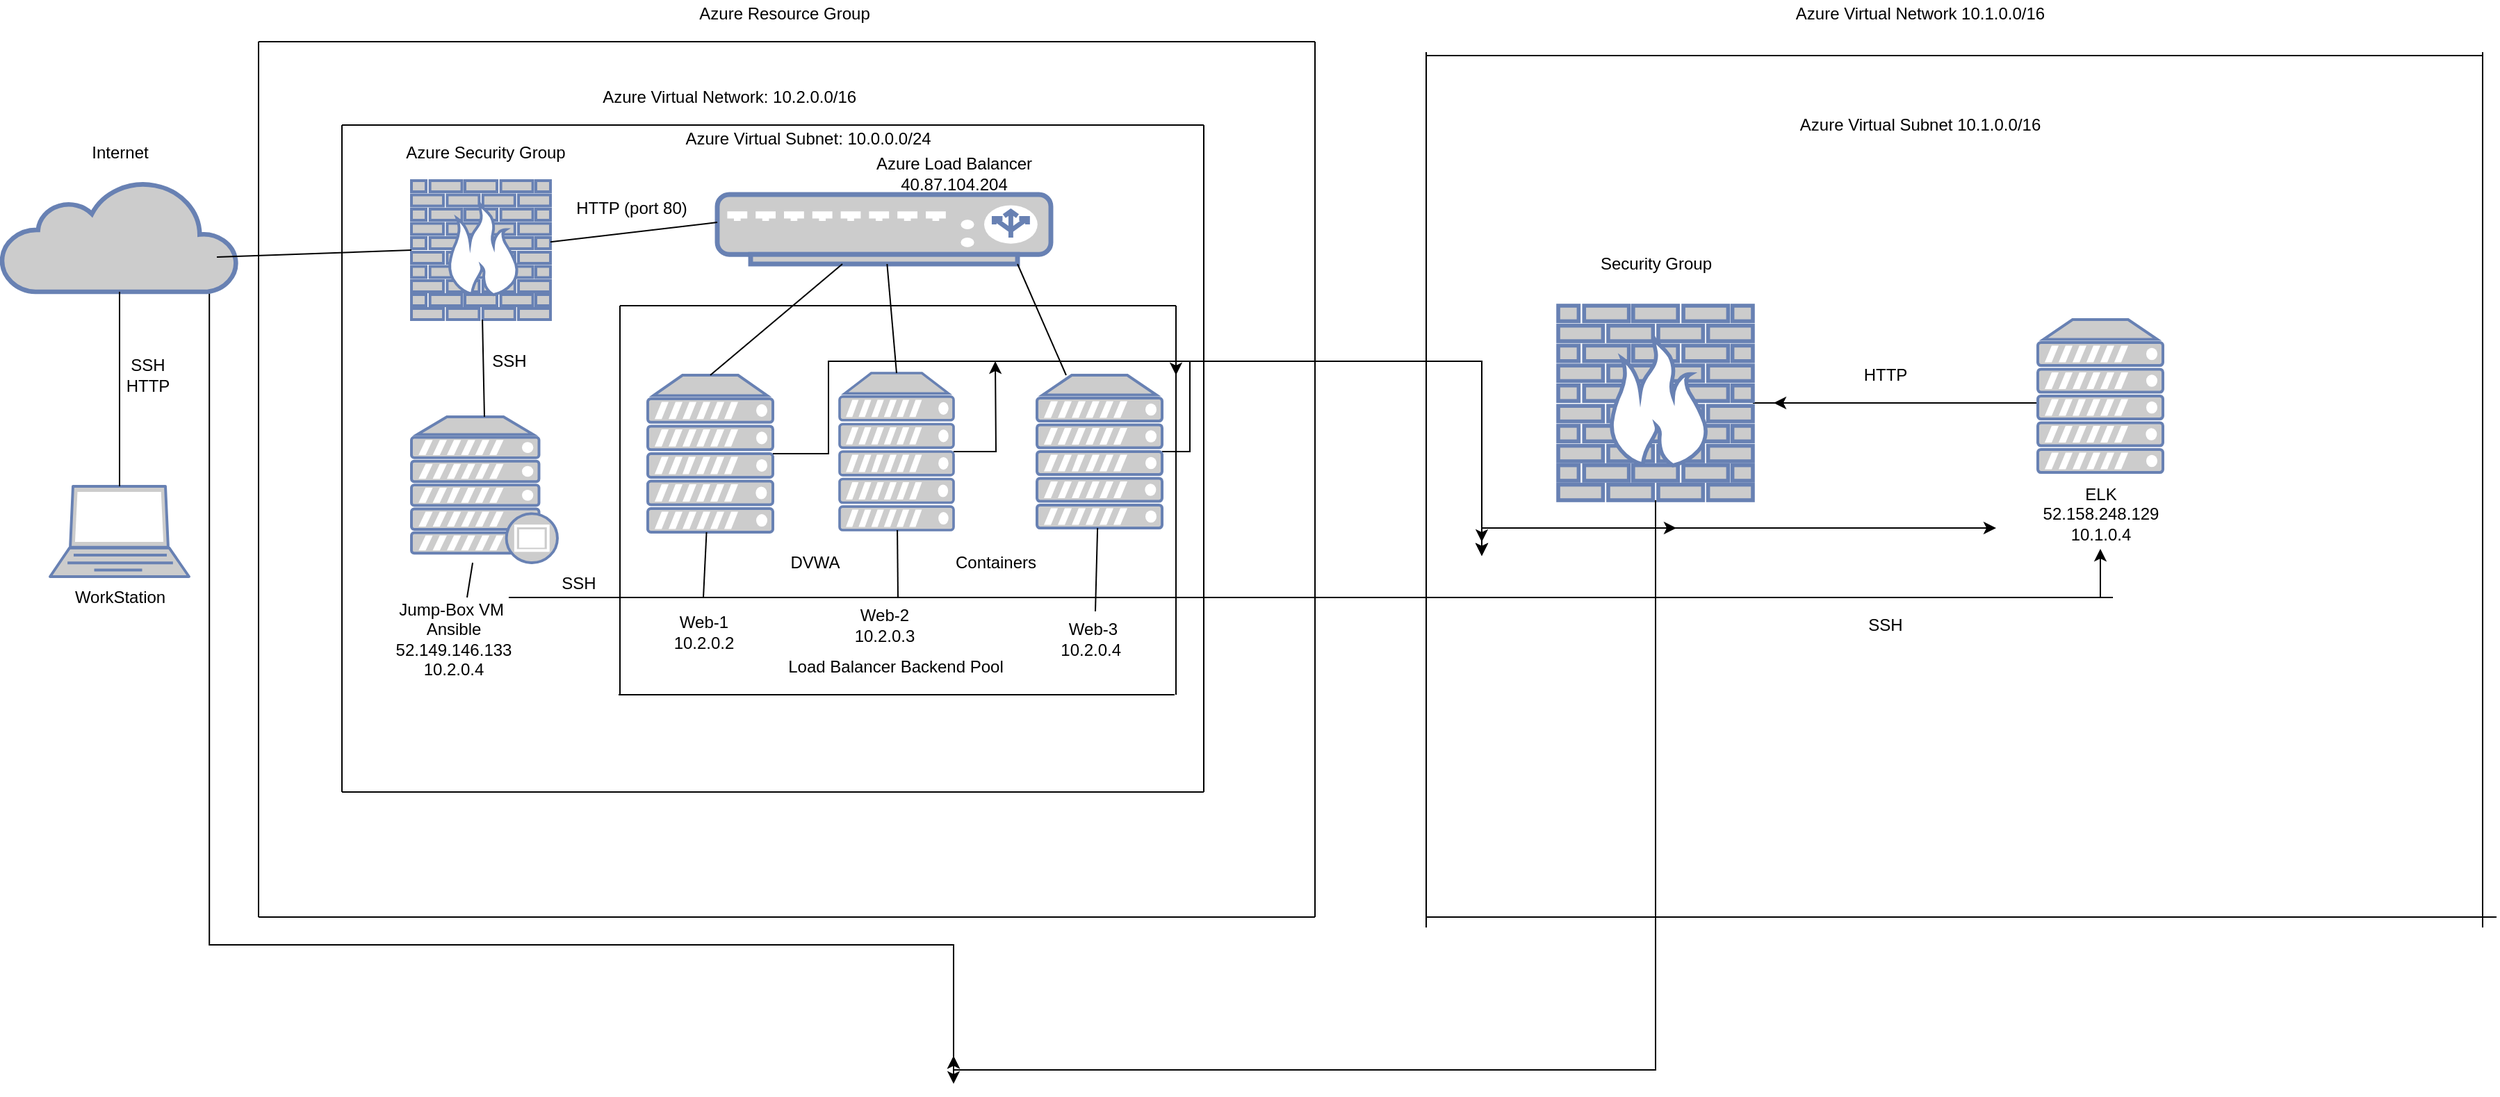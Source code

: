 <mxfile version="13.6.2" type="device"><diagram id="0aZIcqJYv0xHYEN_iTVV" name="Page-1"><mxGraphModel dx="1022" dy="813" grid="1" gridSize="10" guides="1" tooltips="1" connect="1" arrows="1" fold="1" page="1" pageScale="1" pageWidth="850" pageHeight="1100" math="0" shadow="0"><root><mxCell id="0"/><mxCell id="1" parent="0"/><mxCell id="CEuhcZwERequhoNMUjzh-2" value="" style="fontColor=#0066CC;verticalAlign=top;verticalLabelPosition=bottom;labelPosition=center;align=center;html=1;outlineConnect=0;fillColor=#CCCCCC;strokeColor=#6881B3;gradientColor=none;gradientDirection=north;strokeWidth=2;shape=mxgraph.networks.laptop;" parent="1" vertex="1"><mxGeometry x="50" y="570" width="100" height="65" as="geometry"/></mxCell><mxCell id="s95qfQ6q8wHy8Fwxqtak-39" style="edgeStyle=orthogonalEdgeStyle;rounded=0;orthogonalLoop=1;jettySize=auto;html=1;exitX=0.88;exitY=1;exitDx=0;exitDy=0;exitPerimeter=0;strokeColor=#000000;" edge="1" parent="1" source="CEuhcZwERequhoNMUjzh-3"><mxGeometry relative="1" as="geometry"><mxPoint x="700" y="1000" as="targetPoint"/><Array as="points"><mxPoint x="165" y="900"/><mxPoint x="700" y="900"/></Array></mxGeometry></mxCell><mxCell id="CEuhcZwERequhoNMUjzh-3" value="" style="html=1;outlineConnect=0;fillColor=#CCCCCC;strokeColor=#6881B3;gradientColor=none;gradientDirection=north;strokeWidth=2;shape=mxgraph.networks.cloud;fontColor=#ffffff;" parent="1" vertex="1"><mxGeometry x="15" y="350" width="170" height="80" as="geometry"/></mxCell><mxCell id="CEuhcZwERequhoNMUjzh-6" value="" style="fontColor=#0066CC;verticalAlign=top;verticalLabelPosition=bottom;labelPosition=center;align=center;html=1;outlineConnect=0;fillColor=#CCCCCC;strokeColor=#6881B3;gradientColor=none;gradientDirection=north;strokeWidth=2;shape=mxgraph.networks.firewall;" parent="1" vertex="1"><mxGeometry x="310" y="350" width="100" height="100" as="geometry"/></mxCell><mxCell id="s95qfQ6q8wHy8Fwxqtak-29" style="edgeStyle=orthogonalEdgeStyle;rounded=0;orthogonalLoop=1;jettySize=auto;html=1;strokeColor=#000000;" edge="1" parent="1" source="CEuhcZwERequhoNMUjzh-12"><mxGeometry relative="1" as="geometry"><mxPoint x="1080" y="620" as="targetPoint"/><Array as="points"><mxPoint x="610" y="547"/><mxPoint x="610" y="480"/></Array></mxGeometry></mxCell><mxCell id="CEuhcZwERequhoNMUjzh-12" value="" style="fontColor=#0066CC;verticalAlign=top;verticalLabelPosition=bottom;labelPosition=center;align=center;html=1;outlineConnect=0;fillColor=#CCCCCC;strokeColor=#6881B3;gradientColor=none;gradientDirection=north;strokeWidth=2;shape=mxgraph.networks.server;" parent="1" vertex="1"><mxGeometry x="480" y="490" width="90" height="113" as="geometry"/></mxCell><mxCell id="s95qfQ6q8wHy8Fwxqtak-30" style="edgeStyle=orthogonalEdgeStyle;rounded=0;orthogonalLoop=1;jettySize=auto;html=1;strokeColor=#000000;" edge="1" parent="1" source="CEuhcZwERequhoNMUjzh-13"><mxGeometry relative="1" as="geometry"><mxPoint x="730" y="480" as="targetPoint"/></mxGeometry></mxCell><mxCell id="CEuhcZwERequhoNMUjzh-13" value="" style="fontColor=#0066CC;verticalAlign=top;verticalLabelPosition=bottom;labelPosition=center;align=center;html=1;outlineConnect=0;fillColor=#CCCCCC;strokeColor=#6881B3;gradientColor=none;gradientDirection=north;strokeWidth=2;shape=mxgraph.networks.server;" parent="1" vertex="1"><mxGeometry x="618" y="488.5" width="82" height="113" as="geometry"/></mxCell><mxCell id="CEuhcZwERequhoNMUjzh-22" value="" style="edgeStyle=none;rounded=0;orthogonalLoop=1;jettySize=auto;html=1;exitX=0.5;exitY=0;exitDx=0;exitDy=0;exitPerimeter=0;entryX=0.5;entryY=0;entryDx=0;entryDy=0;entryPerimeter=0;" parent="1" source="CEuhcZwERequhoNMUjzh-14" target="CEuhcZwERequhoNMUjzh-14" edge="1"><mxGeometry relative="1" as="geometry"/></mxCell><mxCell id="s95qfQ6q8wHy8Fwxqtak-31" style="edgeStyle=orthogonalEdgeStyle;rounded=0;orthogonalLoop=1;jettySize=auto;html=1;strokeColor=#000000;" edge="1" parent="1" source="CEuhcZwERequhoNMUjzh-14"><mxGeometry relative="1" as="geometry"><mxPoint x="860" y="490" as="targetPoint"/><Array as="points"><mxPoint x="870" y="545"/><mxPoint x="870" y="480"/><mxPoint x="860" y="480"/></Array></mxGeometry></mxCell><mxCell id="CEuhcZwERequhoNMUjzh-14" value="" style="fontColor=#0066CC;verticalAlign=top;verticalLabelPosition=bottom;labelPosition=center;align=center;html=1;outlineConnect=0;fillColor=#CCCCCC;strokeColor=#6881B3;gradientColor=none;gradientDirection=north;strokeWidth=2;shape=mxgraph.networks.server;" parent="1" vertex="1"><mxGeometry x="760" y="490" width="90" height="110" as="geometry"/></mxCell><mxCell id="CEuhcZwERequhoNMUjzh-16" value="" style="fontColor=#0066CC;verticalAlign=top;verticalLabelPosition=bottom;labelPosition=center;align=center;html=1;outlineConnect=0;fillColor=#CCCCCC;strokeColor=#6881B3;gradientColor=none;gradientDirection=north;strokeWidth=2;shape=mxgraph.networks.proxy_server;" parent="1" vertex="1"><mxGeometry x="310" y="520" width="105" height="105" as="geometry"/></mxCell><mxCell id="CEuhcZwERequhoNMUjzh-17" value="" style="fontColor=#0066CC;verticalAlign=top;verticalLabelPosition=bottom;labelPosition=center;align=center;html=1;outlineConnect=0;fillColor=#CCCCCC;strokeColor=#6881B3;gradientColor=none;gradientDirection=north;strokeWidth=2;shape=mxgraph.networks.load_balancer;" parent="1" vertex="1"><mxGeometry x="530" y="360" width="240" height="50" as="geometry"/></mxCell><mxCell id="CEuhcZwERequhoNMUjzh-18" value="HTTP (port 80)" style="text;html=1;align=center;verticalAlign=middle;resizable=0;points=[];autosize=1;" parent="1" vertex="1"><mxGeometry x="417.5" y="360" width="100" height="20" as="geometry"/></mxCell><mxCell id="CEuhcZwERequhoNMUjzh-37" style="edgeStyle=none;rounded=0;orthogonalLoop=1;jettySize=auto;html=1;exitX=1;exitY=0;exitDx=0;exitDy=0;" parent="1" edge="1"><mxGeometry relative="1" as="geometry"><mxPoint x="900" y="680" as="sourcePoint"/><mxPoint x="900" y="680" as="targetPoint"/></mxGeometry></mxCell><mxCell id="CEuhcZwERequhoNMUjzh-45" value="" style="endArrow=none;html=1;exitX=0.5;exitY=0;exitDx=0;exitDy=0;exitPerimeter=0;" parent="1" source="CEuhcZwERequhoNMUjzh-12" edge="1"><mxGeometry width="50" height="50" relative="1" as="geometry"><mxPoint x="570" y="460" as="sourcePoint"/><mxPoint x="620" y="410" as="targetPoint"/></mxGeometry></mxCell><mxCell id="CEuhcZwERequhoNMUjzh-47" value="" style="endArrow=none;html=1;exitX=0.9;exitY=1;exitDx=0;exitDy=0;exitPerimeter=0;" parent="1" source="CEuhcZwERequhoNMUjzh-17" target="CEuhcZwERequhoNMUjzh-14" edge="1"><mxGeometry width="50" height="50" relative="1" as="geometry"><mxPoint x="790" y="480" as="sourcePoint"/><mxPoint x="840" y="430" as="targetPoint"/></mxGeometry></mxCell><mxCell id="CEuhcZwERequhoNMUjzh-50" value="" style="endArrow=none;html=1;exitX=0.5;exitY=0;exitDx=0;exitDy=0;exitPerimeter=0;" parent="1" source="CEuhcZwERequhoNMUjzh-13" target="CEuhcZwERequhoNMUjzh-17" edge="1"><mxGeometry width="50" height="50" relative="1" as="geometry"><mxPoint x="630" y="520" as="sourcePoint"/><mxPoint x="680" y="470" as="targetPoint"/></mxGeometry></mxCell><mxCell id="CEuhcZwERequhoNMUjzh-52" value="" style="endArrow=none;html=1;exitX=0.5;exitY=0;exitDx=0;exitDy=0;exitPerimeter=0;" parent="1" source="CEuhcZwERequhoNMUjzh-16" target="CEuhcZwERequhoNMUjzh-6" edge="1"><mxGeometry width="50" height="50" relative="1" as="geometry"><mxPoint x="630" y="520" as="sourcePoint"/><mxPoint x="390" y="460" as="targetPoint"/><Array as="points"/></mxGeometry></mxCell><mxCell id="CEuhcZwERequhoNMUjzh-53" value="" style="endArrow=none;html=1;" parent="1" edge="1"><mxGeometry width="50" height="50" relative="1" as="geometry"><mxPoint x="260" y="310" as="sourcePoint"/><mxPoint x="880" y="310" as="targetPoint"/></mxGeometry></mxCell><mxCell id="CEuhcZwERequhoNMUjzh-54" value="" style="endArrow=none;html=1;" parent="1" edge="1"><mxGeometry width="50" height="50" relative="1" as="geometry"><mxPoint x="260" y="790" as="sourcePoint"/><mxPoint x="260" y="310" as="targetPoint"/></mxGeometry></mxCell><mxCell id="CEuhcZwERequhoNMUjzh-55" value="" style="endArrow=none;html=1;" parent="1" edge="1"><mxGeometry width="50" height="50" relative="1" as="geometry"><mxPoint x="260" y="790" as="sourcePoint"/><mxPoint x="880" y="790" as="targetPoint"/></mxGeometry></mxCell><mxCell id="CEuhcZwERequhoNMUjzh-58" value="" style="endArrow=none;html=1;" parent="1" edge="1"><mxGeometry width="50" height="50" relative="1" as="geometry"><mxPoint x="880" y="790" as="sourcePoint"/><mxPoint x="880" y="310" as="targetPoint"/></mxGeometry></mxCell><mxCell id="CEuhcZwERequhoNMUjzh-61" value="" style="endArrow=none;html=1;" parent="1" source="CEuhcZwERequhoNMUjzh-6" edge="1"><mxGeometry width="50" height="50" relative="1" as="geometry"><mxPoint x="480" y="430" as="sourcePoint"/><mxPoint x="530" y="380" as="targetPoint"/></mxGeometry></mxCell><mxCell id="CEuhcZwERequhoNMUjzh-63" value="" style="endArrow=none;html=1;" parent="1" edge="1"><mxGeometry width="50" height="50" relative="1" as="geometry"><mxPoint x="460" y="440" as="sourcePoint"/><mxPoint x="860" y="440" as="targetPoint"/></mxGeometry></mxCell><mxCell id="CEuhcZwERequhoNMUjzh-64" value="" style="endArrow=none;html=1;" parent="1" edge="1"><mxGeometry width="50" height="50" relative="1" as="geometry"><mxPoint x="460" y="720" as="sourcePoint"/><mxPoint x="460" y="440" as="targetPoint"/></mxGeometry></mxCell><mxCell id="CEuhcZwERequhoNMUjzh-65" value="" style="endArrow=none;html=1;" parent="1" edge="1"><mxGeometry width="50" height="50" relative="1" as="geometry"><mxPoint x="459" y="720" as="sourcePoint"/><mxPoint x="859" y="720" as="targetPoint"/></mxGeometry></mxCell><mxCell id="CEuhcZwERequhoNMUjzh-66" value="" style="endArrow=none;html=1;" parent="1" edge="1"><mxGeometry width="50" height="50" relative="1" as="geometry"><mxPoint x="860" y="720" as="sourcePoint"/><mxPoint x="860" y="440" as="targetPoint"/></mxGeometry></mxCell><mxCell id="CEuhcZwERequhoNMUjzh-67" value="" style="endArrow=none;html=1;" parent="1" edge="1"><mxGeometry width="50" height="50" relative="1" as="geometry"><mxPoint x="380" y="650" as="sourcePoint"/><mxPoint x="840" y="650" as="targetPoint"/></mxGeometry></mxCell><mxCell id="CEuhcZwERequhoNMUjzh-68" value="" style="endArrow=none;html=1;" parent="1" target="CEuhcZwERequhoNMUjzh-12" edge="1"><mxGeometry width="50" height="50" relative="1" as="geometry"><mxPoint x="520" y="650" as="sourcePoint"/><mxPoint x="570" y="600" as="targetPoint"/></mxGeometry></mxCell><mxCell id="CEuhcZwERequhoNMUjzh-69" value="" style="endArrow=none;html=1;" parent="1" target="CEuhcZwERequhoNMUjzh-16" edge="1"><mxGeometry width="50" height="50" relative="1" as="geometry"><mxPoint x="350" y="650" as="sourcePoint"/><mxPoint x="340" y="625" as="targetPoint"/></mxGeometry></mxCell><mxCell id="CEuhcZwERequhoNMUjzh-70" value="" style="endArrow=none;html=1;" parent="1" target="CEuhcZwERequhoNMUjzh-13" edge="1"><mxGeometry width="50" height="50" relative="1" as="geometry"><mxPoint x="660" y="650" as="sourcePoint"/><mxPoint x="710" y="600" as="targetPoint"/></mxGeometry></mxCell><mxCell id="CEuhcZwERequhoNMUjzh-71" value="" style="endArrow=none;html=1;" parent="1" target="CEuhcZwERequhoNMUjzh-14" edge="1"><mxGeometry width="50" height="50" relative="1" as="geometry"><mxPoint x="802" y="660" as="sourcePoint"/><mxPoint x="840" y="600" as="targetPoint"/></mxGeometry></mxCell><mxCell id="CEuhcZwERequhoNMUjzh-75" value="" style="endArrow=none;html=1;" parent="1" edge="1"><mxGeometry width="50" height="50" relative="1" as="geometry"><mxPoint x="170" y="405" as="sourcePoint"/><mxPoint x="310" y="400" as="targetPoint"/></mxGeometry></mxCell><mxCell id="CEuhcZwERequhoNMUjzh-76" value="" style="endArrow=none;html=1;entryX=0.5;entryY=1;entryDx=0;entryDy=0;entryPerimeter=0;" parent="1" target="CEuhcZwERequhoNMUjzh-3" edge="1"><mxGeometry width="50" height="50" relative="1" as="geometry"><mxPoint x="100" y="570" as="sourcePoint"/><mxPoint x="150" y="520" as="targetPoint"/></mxGeometry></mxCell><mxCell id="CEuhcZwERequhoNMUjzh-77" value="" style="endArrow=none;html=1;" parent="1" edge="1"><mxGeometry width="50" height="50" relative="1" as="geometry"><mxPoint x="200" y="880" as="sourcePoint"/><mxPoint x="200" y="250" as="targetPoint"/></mxGeometry></mxCell><mxCell id="CEuhcZwERequhoNMUjzh-78" value="" style="endArrow=none;html=1;" parent="1" edge="1"><mxGeometry width="50" height="50" relative="1" as="geometry"><mxPoint x="200" y="250" as="sourcePoint"/><mxPoint x="960" y="250" as="targetPoint"/></mxGeometry></mxCell><mxCell id="CEuhcZwERequhoNMUjzh-79" value="" style="endArrow=none;html=1;" parent="1" edge="1"><mxGeometry width="50" height="50" relative="1" as="geometry"><mxPoint x="960" y="880" as="sourcePoint"/><mxPoint x="960" y="250" as="targetPoint"/></mxGeometry></mxCell><mxCell id="CEuhcZwERequhoNMUjzh-81" value="" style="endArrow=none;html=1;" parent="1" edge="1"><mxGeometry width="50" height="50" relative="1" as="geometry"><mxPoint x="200" y="880" as="sourcePoint"/><mxPoint x="960" y="880" as="targetPoint"/><Array as="points"><mxPoint x="880" y="880"/></Array></mxGeometry></mxCell><mxCell id="CEuhcZwERequhoNMUjzh-82" value="WorkStation" style="text;html=1;align=center;verticalAlign=middle;resizable=0;points=[];autosize=1;" parent="1" vertex="1"><mxGeometry x="60" y="640" width="80" height="20" as="geometry"/></mxCell><mxCell id="CEuhcZwERequhoNMUjzh-83" value="SSH&lt;br&gt;HTTP" style="text;html=1;align=center;verticalAlign=middle;resizable=0;points=[];autosize=1;" parent="1" vertex="1"><mxGeometry x="95" y="475" width="50" height="30" as="geometry"/></mxCell><mxCell id="CEuhcZwERequhoNMUjzh-84" value="Internet" style="text;html=1;align=center;verticalAlign=middle;resizable=0;points=[];autosize=1;" parent="1" vertex="1"><mxGeometry x="70" y="320" width="60" height="20" as="geometry"/></mxCell><mxCell id="CEuhcZwERequhoNMUjzh-85" value="Azure Security Group" style="text;html=1;align=center;verticalAlign=middle;resizable=0;points=[];autosize=1;" parent="1" vertex="1"><mxGeometry x="297.5" y="320" width="130" height="20" as="geometry"/></mxCell><mxCell id="CEuhcZwERequhoNMUjzh-86" value="SSH" style="text;html=1;align=center;verticalAlign=middle;resizable=0;points=[];autosize=1;" parent="1" vertex="1"><mxGeometry x="360" y="470" width="40" height="20" as="geometry"/></mxCell><mxCell id="CEuhcZwERequhoNMUjzh-87" value="Azure Resource Group" style="text;html=1;align=center;verticalAlign=middle;resizable=0;points=[];autosize=1;" parent="1" vertex="1"><mxGeometry x="507.5" y="220" width="140" height="20" as="geometry"/></mxCell><mxCell id="CEuhcZwERequhoNMUjzh-89" value="DVWA" style="text;html=1;align=center;verticalAlign=middle;resizable=0;points=[];autosize=1;" parent="1" vertex="1"><mxGeometry x="575" y="615" width="50" height="20" as="geometry"/></mxCell><mxCell id="CEuhcZwERequhoNMUjzh-90" value="Containers&lt;br&gt;" style="text;html=1;align=center;verticalAlign=middle;resizable=0;points=[];autosize=1;" parent="1" vertex="1"><mxGeometry x="695" y="615" width="70" height="20" as="geometry"/></mxCell><mxCell id="CEuhcZwERequhoNMUjzh-91" value="Load Balancer Backend Pool" style="text;html=1;align=center;verticalAlign=middle;resizable=0;points=[];autosize=1;" parent="1" vertex="1"><mxGeometry x="573" y="690" width="170" height="20" as="geometry"/></mxCell><mxCell id="CEuhcZwERequhoNMUjzh-92" value="SSH" style="text;html=1;align=center;verticalAlign=middle;resizable=0;points=[];autosize=1;" parent="1" vertex="1"><mxGeometry x="410" y="630" width="40" height="20" as="geometry"/></mxCell><mxCell id="ApVbCADcaHGfuHEB5GHo-2" value="Azure Virtual Network: 10.2.0.0/16&amp;nbsp;" style="text;html=1;align=center;verticalAlign=middle;resizable=0;points=[];autosize=1;" parent="1" vertex="1"><mxGeometry x="440" y="280" width="200" height="20" as="geometry"/></mxCell><mxCell id="ApVbCADcaHGfuHEB5GHo-3" value="Azure Virtual Subnet: 10.0.0.0/24" style="text;html=1;align=center;verticalAlign=middle;resizable=0;points=[];autosize=1;" parent="1" vertex="1"><mxGeometry x="500" y="310" width="190" height="20" as="geometry"/></mxCell><mxCell id="ApVbCADcaHGfuHEB5GHo-4" value="Jump-Box VM&amp;nbsp;&lt;br&gt;Ansible&lt;br&gt;52.149.146.133&lt;br&gt;10.2.0.4" style="text;html=1;align=center;verticalAlign=middle;resizable=0;points=[];autosize=1;" parent="1" vertex="1"><mxGeometry x="290" y="650" width="100" height="60" as="geometry"/></mxCell><mxCell id="ApVbCADcaHGfuHEB5GHo-5" value="Web-1&lt;br&gt;10.2.0.2" style="text;html=1;align=center;verticalAlign=middle;resizable=0;points=[];autosize=1;" parent="1" vertex="1"><mxGeometry x="490" y="660" width="60" height="30" as="geometry"/></mxCell><mxCell id="ApVbCADcaHGfuHEB5GHo-6" value="Web-2&lt;br&gt;10.2.0.3" style="text;html=1;align=center;verticalAlign=middle;resizable=0;points=[];autosize=1;" parent="1" vertex="1"><mxGeometry x="620" y="655" width="60" height="30" as="geometry"/></mxCell><mxCell id="ApVbCADcaHGfuHEB5GHo-7" value="Web-3&lt;br&gt;10.2.0.4&amp;nbsp;" style="text;html=1;align=center;verticalAlign=middle;resizable=0;points=[];autosize=1;" parent="1" vertex="1"><mxGeometry x="770" y="665" width="60" height="30" as="geometry"/></mxCell><mxCell id="ApVbCADcaHGfuHEB5GHo-9" value="Azure Load Balancer&lt;br&gt;40.87.104.204" style="text;html=1;align=center;verticalAlign=middle;resizable=0;points=[];autosize=1;" parent="1" vertex="1"><mxGeometry x="635" y="330" width="130" height="30" as="geometry"/></mxCell><mxCell id="s95qfQ6q8wHy8Fwxqtak-10" value="" style="endArrow=none;html=1;" edge="1" parent="1"><mxGeometry width="50" height="50" relative="1" as="geometry"><mxPoint x="1040" y="260" as="sourcePoint"/><mxPoint x="1800" y="260" as="targetPoint"/></mxGeometry></mxCell><mxCell id="s95qfQ6q8wHy8Fwxqtak-11" value="" style="endArrow=none;html=1;" edge="1" parent="1"><mxGeometry width="50" height="50" relative="1" as="geometry"><mxPoint x="1800" y="887.5" as="sourcePoint"/><mxPoint x="1800" y="257.5" as="targetPoint"/></mxGeometry></mxCell><mxCell id="s95qfQ6q8wHy8Fwxqtak-12" value="" style="endArrow=none;html=1;" edge="1" parent="1"><mxGeometry width="50" height="50" relative="1" as="geometry"><mxPoint x="1040" y="880" as="sourcePoint"/><mxPoint x="1810" y="880" as="targetPoint"/><Array as="points"><mxPoint x="1720" y="880"/></Array></mxGeometry></mxCell><mxCell id="s95qfQ6q8wHy8Fwxqtak-13" value="" style="endArrow=none;html=1;" edge="1" parent="1"><mxGeometry width="50" height="50" relative="1" as="geometry"><mxPoint x="1040" y="887.5" as="sourcePoint"/><mxPoint x="1040" y="257.5" as="targetPoint"/><Array as="points"><mxPoint x="1040" y="727.5"/></Array></mxGeometry></mxCell><mxCell id="s95qfQ6q8wHy8Fwxqtak-15" value="Azure Virtual Network 10.1.0.0/16" style="text;html=1;align=center;verticalAlign=middle;resizable=0;points=[];autosize=1;" vertex="1" parent="1"><mxGeometry x="1300" y="220" width="190" height="20" as="geometry"/></mxCell><mxCell id="s95qfQ6q8wHy8Fwxqtak-16" value="Azure Virtual Subnet 10.1.0.0/16" style="text;html=1;align=center;verticalAlign=middle;resizable=0;points=[];autosize=1;" vertex="1" parent="1"><mxGeometry x="1300" y="300" width="190" height="20" as="geometry"/></mxCell><mxCell id="s95qfQ6q8wHy8Fwxqtak-20" style="edgeStyle=orthogonalEdgeStyle;rounded=0;orthogonalLoop=1;jettySize=auto;html=1;exitX=1;exitY=0.5;exitDx=0;exitDy=0;exitPerimeter=0;strokeColor=#000000;" edge="1" parent="1" source="s95qfQ6q8wHy8Fwxqtak-17"><mxGeometry relative="1" as="geometry"><mxPoint x="1290" y="510" as="targetPoint"/><Array as="points"><mxPoint x="1480" y="510"/><mxPoint x="1480" y="510"/></Array></mxGeometry></mxCell><mxCell id="s95qfQ6q8wHy8Fwxqtak-37" style="edgeStyle=orthogonalEdgeStyle;rounded=0;orthogonalLoop=1;jettySize=auto;html=1;strokeColor=#000000;" edge="1" parent="1" source="s95qfQ6q8wHy8Fwxqtak-17"><mxGeometry relative="1" as="geometry"><mxPoint x="700" y="980" as="targetPoint"/><Array as="points"><mxPoint x="1205" y="990"/><mxPoint x="700" y="990"/></Array></mxGeometry></mxCell><mxCell id="s95qfQ6q8wHy8Fwxqtak-17" value="" style="fontColor=#0066CC;verticalAlign=top;verticalLabelPosition=bottom;labelPosition=center;align=center;html=1;outlineConnect=0;fillColor=#CCCCCC;strokeColor=#6881B3;gradientColor=none;gradientDirection=north;strokeWidth=2;shape=mxgraph.networks.firewall;" vertex="1" parent="1"><mxGeometry x="1135" y="440" width="140" height="140" as="geometry"/></mxCell><mxCell id="s95qfQ6q8wHy8Fwxqtak-18" value="" style="fontColor=#0066CC;verticalAlign=top;verticalLabelPosition=bottom;labelPosition=center;align=center;html=1;outlineConnect=0;fillColor=#CCCCCC;strokeColor=#6881B3;gradientColor=none;gradientDirection=north;strokeWidth=2;shape=mxgraph.networks.server;" vertex="1" parent="1"><mxGeometry x="1480" y="450" width="90" height="110" as="geometry"/></mxCell><mxCell id="s95qfQ6q8wHy8Fwxqtak-19" value="Security Group" style="text;html=1;align=center;verticalAlign=middle;resizable=0;points=[];autosize=1;" vertex="1" parent="1"><mxGeometry x="1155" y="400" width="100" height="20" as="geometry"/></mxCell><mxCell id="s95qfQ6q8wHy8Fwxqtak-21" value="HTTP" style="text;html=1;align=center;verticalAlign=middle;resizable=0;points=[];autosize=1;" vertex="1" parent="1"><mxGeometry x="1345" y="480" width="50" height="20" as="geometry"/></mxCell><mxCell id="s95qfQ6q8wHy8Fwxqtak-22" value="ELK&lt;br&gt;52.158.248.129&lt;br&gt;10.1.0.4&lt;br&gt;" style="text;html=1;align=center;verticalAlign=middle;resizable=0;points=[];autosize=1;" vertex="1" parent="1"><mxGeometry x="1475" y="565" width="100" height="50" as="geometry"/></mxCell><mxCell id="s95qfQ6q8wHy8Fwxqtak-24" style="edgeStyle=orthogonalEdgeStyle;rounded=0;orthogonalLoop=1;jettySize=auto;html=1;strokeColor=#000000;" edge="1" parent="1" target="s95qfQ6q8wHy8Fwxqtak-22"><mxGeometry relative="1" as="geometry"><mxPoint x="1520" y="680" as="targetPoint"/><mxPoint x="1525" y="650" as="sourcePoint"/><Array as="points"><mxPoint x="1525" y="620"/></Array></mxGeometry></mxCell><mxCell id="s95qfQ6q8wHy8Fwxqtak-25" value="" style="endArrow=none;html=1;" edge="1" parent="1"><mxGeometry width="50" height="50" relative="1" as="geometry"><mxPoint x="380" y="650" as="sourcePoint"/><mxPoint x="1534" y="650" as="targetPoint"/></mxGeometry></mxCell><mxCell id="s95qfQ6q8wHy8Fwxqtak-27" value="SSH" style="text;html=1;align=center;verticalAlign=middle;resizable=0;points=[];autosize=1;" vertex="1" parent="1"><mxGeometry x="1350" y="660" width="40" height="20" as="geometry"/></mxCell><mxCell id="s95qfQ6q8wHy8Fwxqtak-32" style="edgeStyle=orthogonalEdgeStyle;rounded=0;orthogonalLoop=1;jettySize=auto;html=1;strokeColor=#000000;" edge="1" parent="1" source="CEuhcZwERequhoNMUjzh-12"><mxGeometry relative="1" as="geometry"><mxPoint x="1220" y="600" as="targetPoint"/><mxPoint x="570" y="546.5" as="sourcePoint"/><Array as="points"><mxPoint x="610" y="547"/><mxPoint x="610" y="480"/><mxPoint x="1080" y="480"/><mxPoint x="1080" y="600"/></Array></mxGeometry></mxCell><mxCell id="s95qfQ6q8wHy8Fwxqtak-33" style="edgeStyle=orthogonalEdgeStyle;rounded=0;orthogonalLoop=1;jettySize=auto;html=1;strokeColor=#000000;" edge="1" parent="1" source="CEuhcZwERequhoNMUjzh-12"><mxGeometry relative="1" as="geometry"><mxPoint x="1080" y="620" as="targetPoint"/><mxPoint x="570" y="546.5" as="sourcePoint"/><Array as="points"><mxPoint x="610" y="547"/><mxPoint x="610" y="480"/></Array></mxGeometry></mxCell><mxCell id="s95qfQ6q8wHy8Fwxqtak-34" style="edgeStyle=orthogonalEdgeStyle;rounded=0;orthogonalLoop=1;jettySize=auto;html=1;strokeColor=#000000;" edge="1" parent="1" source="CEuhcZwERequhoNMUjzh-12"><mxGeometry relative="1" as="geometry"><mxPoint x="1080" y="620" as="targetPoint"/><mxPoint x="570" y="546.5" as="sourcePoint"/><Array as="points"><mxPoint x="610" y="547"/><mxPoint x="610" y="480"/></Array></mxGeometry></mxCell><mxCell id="s95qfQ6q8wHy8Fwxqtak-35" style="edgeStyle=orthogonalEdgeStyle;rounded=0;orthogonalLoop=1;jettySize=auto;html=1;strokeColor=#000000;" edge="1" parent="1" source="CEuhcZwERequhoNMUjzh-12"><mxGeometry relative="1" as="geometry"><mxPoint x="1080" y="610" as="targetPoint"/><mxPoint x="570" y="546.5" as="sourcePoint"/><Array as="points"><mxPoint x="610" y="547"/><mxPoint x="610" y="480"/></Array></mxGeometry></mxCell><mxCell id="s95qfQ6q8wHy8Fwxqtak-36" style="edgeStyle=orthogonalEdgeStyle;rounded=0;orthogonalLoop=1;jettySize=auto;html=1;strokeColor=#000000;" edge="1" parent="1" source="CEuhcZwERequhoNMUjzh-12"><mxGeometry relative="1" as="geometry"><mxPoint x="1450" y="600" as="targetPoint"/><mxPoint x="570" y="546.5" as="sourcePoint"/><Array as="points"><mxPoint x="610" y="547"/><mxPoint x="610" y="480"/><mxPoint x="1080" y="480"/><mxPoint x="1080" y="600"/></Array></mxGeometry></mxCell><mxCell id="s95qfQ6q8wHy8Fwxqtak-38" style="edgeStyle=orthogonalEdgeStyle;rounded=0;orthogonalLoop=1;jettySize=auto;html=1;strokeColor=#000000;" edge="1" parent="1" source="s95qfQ6q8wHy8Fwxqtak-17"><mxGeometry relative="1" as="geometry"><mxPoint x="700" y="980" as="targetPoint"/><mxPoint x="1205" y="580" as="sourcePoint"/><Array as="points"><mxPoint x="1205" y="990"/><mxPoint x="700" y="990"/></Array></mxGeometry></mxCell></root></mxGraphModel></diagram></mxfile>
